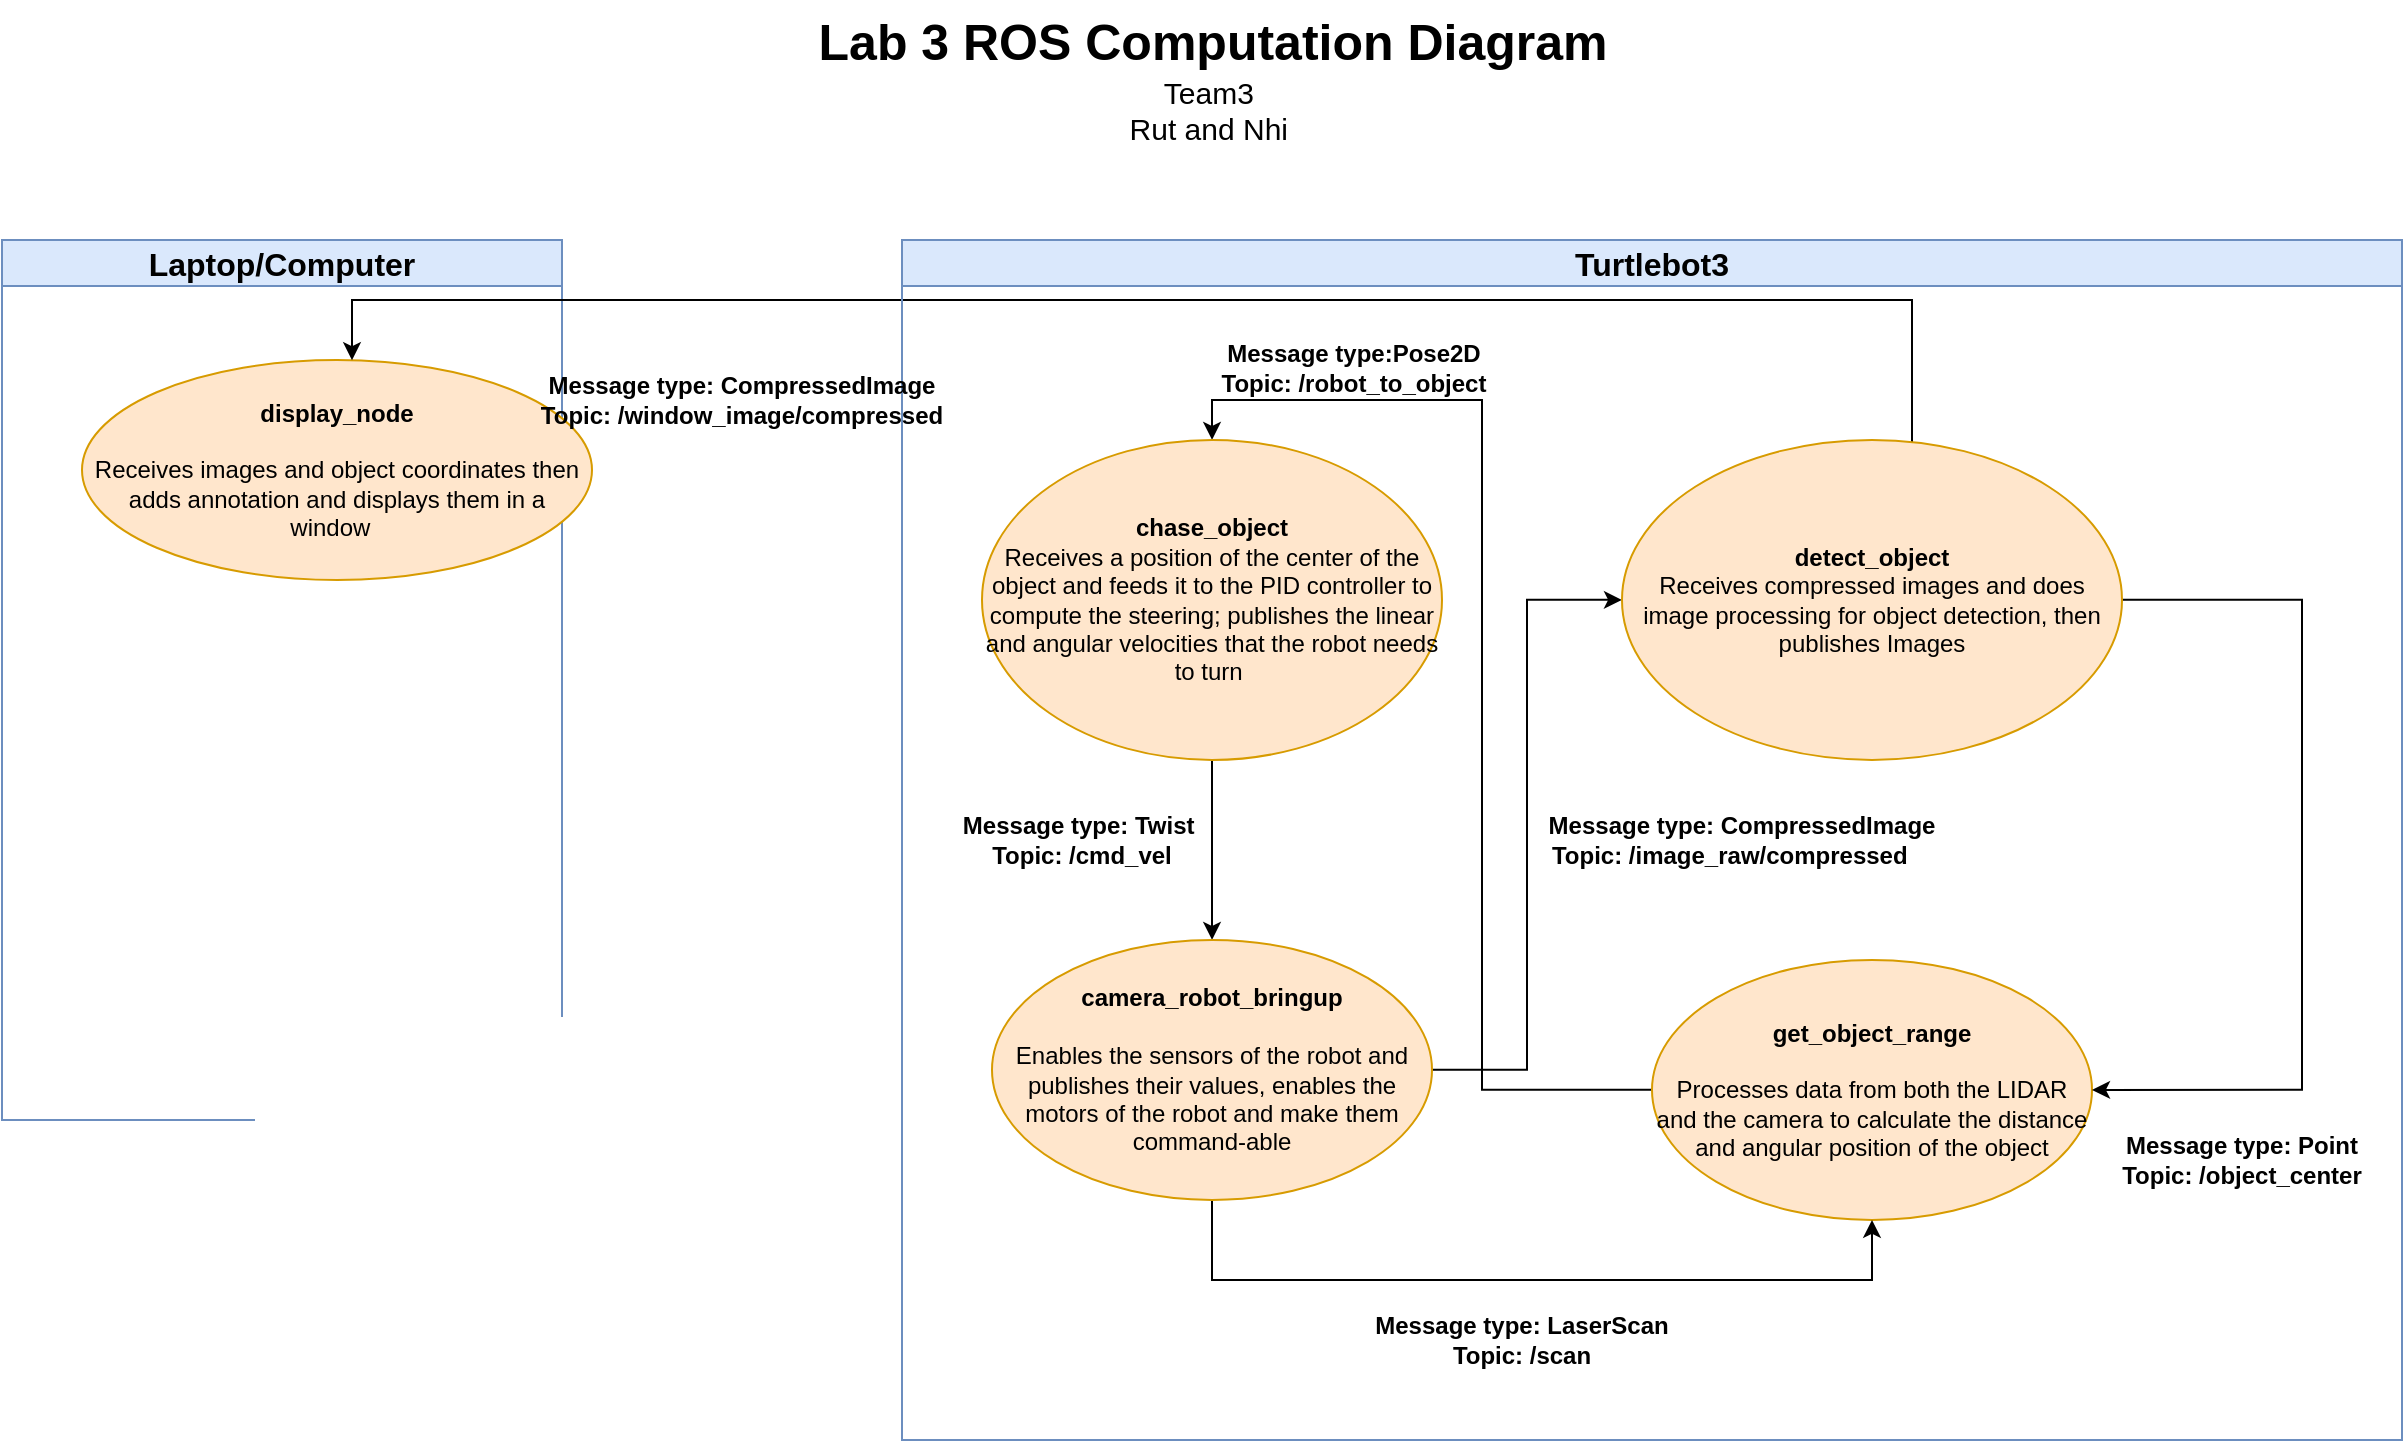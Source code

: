 <mxfile version="24.7.16">
  <diagram name="Page-1" id="jFXPxsinCvkzF3TZ9HeM">
    <mxGraphModel dx="2537" dy="847" grid="1" gridSize="10" guides="1" tooltips="1" connect="1" arrows="1" fold="1" page="1" pageScale="1" pageWidth="850" pageHeight="1100" math="0" shadow="0">
      <root>
        <mxCell id="0" />
        <mxCell id="1" parent="0" />
        <mxCell id="lOsoRfdgfjEW7fB-648a-1" value="Laptop/Computer" style="swimlane;whiteSpace=wrap;html=1;fillColor=#dae8fc;strokeColor=#6c8ebf;fontSize=16;" parent="1" vertex="1">
          <mxGeometry x="-280" y="160" width="280" height="440" as="geometry" />
        </mxCell>
        <mxCell id="lOsoRfdgfjEW7fB-648a-2" value="&lt;div&gt;&lt;b&gt;display_node&lt;/b&gt;&lt;/div&gt;&lt;div&gt;&lt;b&gt;&lt;br&gt;&lt;/b&gt;&lt;/div&gt;&lt;div&gt;Receives images and object coordinates then adds annotation and displays them in a window&amp;nbsp;&amp;nbsp;&lt;/div&gt;" style="ellipse;whiteSpace=wrap;html=1;fillColor=#ffe6cc;strokeColor=#d79b00;" parent="lOsoRfdgfjEW7fB-648a-1" vertex="1">
          <mxGeometry x="40" y="60" width="255" height="110" as="geometry" />
        </mxCell>
        <mxCell id="lOsoRfdgfjEW7fB-648a-13" style="edgeStyle=orthogonalEdgeStyle;rounded=0;orthogonalLoop=1;jettySize=auto;html=1;" parent="1" source="lOsoRfdgfjEW7fB-648a-9" target="lOsoRfdgfjEW7fB-648a-2" edge="1">
          <mxGeometry relative="1" as="geometry">
            <Array as="points">
              <mxPoint x="675" y="190" />
              <mxPoint x="-105" y="190" />
            </Array>
          </mxGeometry>
        </mxCell>
        <mxCell id="lOsoRfdgfjEW7fB-648a-14" value="Turtlebot3" style="swimlane;whiteSpace=wrap;html=1;fillColor=#dae8fc;strokeColor=#6c8ebf;fontSize=16;" parent="1" vertex="1">
          <mxGeometry x="170" y="160" width="750" height="600" as="geometry" />
        </mxCell>
        <mxCell id="FswiAyByx9NlZA37DIq2-16" style="edgeStyle=orthogonalEdgeStyle;rounded=0;orthogonalLoop=1;jettySize=auto;html=1;entryX=0.5;entryY=0;entryDx=0;entryDy=0;" edge="1" parent="lOsoRfdgfjEW7fB-648a-14" source="lOsoRfdgfjEW7fB-648a-32" target="lOsoRfdgfjEW7fB-648a-5">
          <mxGeometry relative="1" as="geometry">
            <Array as="points">
              <mxPoint x="290" y="424.94" />
              <mxPoint x="290" y="79.94" />
              <mxPoint x="155" y="79.94" />
            </Array>
          </mxGeometry>
        </mxCell>
        <mxCell id="lOsoRfdgfjEW7fB-648a-32" value="&lt;div&gt;&lt;b&gt;get_object_range&lt;/b&gt;&lt;br&gt;&lt;/div&gt;&lt;div&gt;&lt;b&gt;&lt;br&gt;&lt;/b&gt;&lt;/div&gt;&lt;div&gt; Processes data from both the LIDAR and the camera to calculate the distance and angular position of the object&lt;/div&gt;" style="ellipse;whiteSpace=wrap;html=1;fillColor=#ffe6cc;strokeColor=#d79b00;" parent="lOsoRfdgfjEW7fB-648a-14" vertex="1">
          <mxGeometry x="375" y="359.94" width="220" height="130" as="geometry" />
        </mxCell>
        <mxCell id="FswiAyByx9NlZA37DIq2-4" style="edgeStyle=orthogonalEdgeStyle;rounded=0;orthogonalLoop=1;jettySize=auto;html=1;entryX=1;entryY=0.5;entryDx=0;entryDy=0;" edge="1" parent="lOsoRfdgfjEW7fB-648a-14" source="lOsoRfdgfjEW7fB-648a-9" target="lOsoRfdgfjEW7fB-648a-32">
          <mxGeometry relative="1" as="geometry">
            <Array as="points">
              <mxPoint x="700" y="179.94" />
              <mxPoint x="700" y="424.94" />
            </Array>
          </mxGeometry>
        </mxCell>
        <mxCell id="FswiAyByx9NlZA37DIq2-5" value="Message type: Point&lt;div style=&quot;font-size: 12px;&quot;&gt;Topic: /object_center&lt;/div&gt;" style="text;html=1;align=center;verticalAlign=middle;whiteSpace=wrap;rounded=0;fontStyle=1;fontSize=12;" vertex="1" parent="lOsoRfdgfjEW7fB-648a-14">
          <mxGeometry x="590" y="429.94" width="160" height="60" as="geometry" />
        </mxCell>
        <mxCell id="FswiAyByx9NlZA37DIq2-11" style="edgeStyle=orthogonalEdgeStyle;rounded=0;orthogonalLoop=1;jettySize=auto;html=1;entryX=0.5;entryY=0;entryDx=0;entryDy=0;" edge="1" parent="lOsoRfdgfjEW7fB-648a-14" source="lOsoRfdgfjEW7fB-648a-5" target="lOsoRfdgfjEW7fB-648a-7">
          <mxGeometry relative="1" as="geometry" />
        </mxCell>
        <mxCell id="lOsoRfdgfjEW7fB-648a-5" value="&lt;div&gt;&lt;b&gt;chase_object&lt;/b&gt;&lt;/div&gt;&lt;div&gt;Receives a position of the center of the object and feeds it to the PID controller to compute the steering; publishes the linear and angular velocities that the robot needs to turn&lt;span style=&quot;background-color: initial;&quot;&gt;&amp;nbsp;&lt;/span&gt;&lt;/div&gt;" style="ellipse;whiteSpace=wrap;html=1;fillColor=#ffe6cc;strokeColor=#d79b00;" parent="lOsoRfdgfjEW7fB-648a-14" vertex="1">
          <mxGeometry x="40" y="99.94" width="230" height="160" as="geometry" />
        </mxCell>
        <mxCell id="FswiAyByx9NlZA37DIq2-12" style="edgeStyle=orthogonalEdgeStyle;rounded=0;orthogonalLoop=1;jettySize=auto;html=1;entryX=0;entryY=0.5;entryDx=0;entryDy=0;" edge="1" parent="lOsoRfdgfjEW7fB-648a-14" source="lOsoRfdgfjEW7fB-648a-7" target="lOsoRfdgfjEW7fB-648a-9">
          <mxGeometry relative="1" as="geometry" />
        </mxCell>
        <mxCell id="FswiAyByx9NlZA37DIq2-13" style="edgeStyle=orthogonalEdgeStyle;rounded=0;orthogonalLoop=1;jettySize=auto;html=1;entryX=0.5;entryY=1;entryDx=0;entryDy=0;" edge="1" parent="lOsoRfdgfjEW7fB-648a-14" source="lOsoRfdgfjEW7fB-648a-7" target="lOsoRfdgfjEW7fB-648a-32">
          <mxGeometry relative="1" as="geometry">
            <Array as="points">
              <mxPoint x="155" y="519.94" />
              <mxPoint x="485" y="519.94" />
            </Array>
          </mxGeometry>
        </mxCell>
        <mxCell id="lOsoRfdgfjEW7fB-648a-7" value="&lt;b&gt;camera_robot_bringup&lt;/b&gt;&lt;div&gt;&lt;br&gt;&lt;/div&gt;&lt;div&gt;Enables the sensors of the robot and publishes their values, enables the motors of the robot and make them command-able&lt;/div&gt;" style="ellipse;whiteSpace=wrap;html=1;fillColor=#ffe6cc;strokeColor=#d79b00;" parent="lOsoRfdgfjEW7fB-648a-14" vertex="1">
          <mxGeometry x="45" y="349.94" width="220" height="130" as="geometry" />
        </mxCell>
        <mxCell id="lOsoRfdgfjEW7fB-648a-9" value="&lt;div&gt;&lt;b&gt;detect_object&lt;/b&gt;&lt;/div&gt;&lt;div&gt;&lt;div&gt;Receives compressed images and does image processing for object detection, then publishes Images&lt;/div&gt;&lt;/div&gt;" style="ellipse;whiteSpace=wrap;html=1;fillColor=#ffe6cc;strokeColor=#d79b00;" parent="lOsoRfdgfjEW7fB-648a-14" vertex="1">
          <mxGeometry x="360" y="99.94" width="250" height="160" as="geometry" />
        </mxCell>
        <mxCell id="lOsoRfdgfjEW7fB-648a-10" value="&lt;font style=&quot;font-size: 12px;&quot;&gt;Message type: CompressedImage&lt;/font&gt;&lt;div style=&quot;font-size: 12px;&quot;&gt;&lt;font style=&quot;font-size: 12px;&quot;&gt;Topic: /image_raw/compressed &lt;span style=&quot;white-space: pre;&quot;&gt;&#x9;&lt;/span&gt;&amp;nbsp;&lt;/font&gt;&lt;/div&gt;" style="text;html=1;align=center;verticalAlign=middle;whiteSpace=wrap;rounded=0;fontStyle=1;fontSize=11;spacing=-8;" parent="lOsoRfdgfjEW7fB-648a-14" vertex="1">
          <mxGeometry x="300" y="269.94" width="240" height="60" as="geometry" />
        </mxCell>
        <mxCell id="lOsoRfdgfjEW7fB-648a-33" value="&lt;font style=&quot;font-size: 12px;&quot;&gt;Message type: LaserScan&lt;/font&gt;&lt;div style=&quot;font-size: 12px;&quot;&gt;&lt;font style=&quot;font-size: 12px;&quot;&gt;Topic: /scan&lt;/font&gt;&lt;/div&gt;" style="text;html=1;align=center;verticalAlign=middle;whiteSpace=wrap;rounded=0;fontStyle=1;fontSize=11;spacing=-8;" parent="lOsoRfdgfjEW7fB-648a-14" vertex="1">
          <mxGeometry x="190" y="519.94" width="240" height="60" as="geometry" />
        </mxCell>
        <mxCell id="FswiAyByx9NlZA37DIq2-15" value="Message type: Twist&amp;nbsp;&lt;div style=&quot;font-size: 12px;&quot;&gt;&lt;span style=&quot;background-color: initial; font-size: 12px;&quot;&gt;Topic: /cmd_vel&lt;/span&gt;&lt;br style=&quot;font-size: 12px;&quot;&gt;&lt;/div&gt;" style="text;html=1;align=center;verticalAlign=middle;whiteSpace=wrap;rounded=0;fontStyle=1;fontSize=12;" vertex="1" parent="lOsoRfdgfjEW7fB-648a-14">
          <mxGeometry x="10" y="269.94" width="160" height="60" as="geometry" />
        </mxCell>
        <mxCell id="lOsoRfdgfjEW7fB-648a-12" value="Message type:Pose2D&lt;div style=&quot;font-size: 12px;&quot;&gt;&lt;span style=&quot;background-color: initial; font-size: 12px;&quot;&gt;Topic: /robot_to_object&lt;/span&gt;&lt;br style=&quot;font-size: 12px;&quot;&gt;&lt;/div&gt;" style="text;html=1;align=center;verticalAlign=middle;whiteSpace=wrap;rounded=0;fontStyle=1;fontSize=12;" parent="lOsoRfdgfjEW7fB-648a-14" vertex="1">
          <mxGeometry x="146" y="33.94" width="160" height="60" as="geometry" />
        </mxCell>
        <mxCell id="lOsoRfdgfjEW7fB-648a-25" value="Lab 3 ROS Computation Diagram" style="text;html=1;align=center;verticalAlign=middle;resizable=0;points=[];autosize=1;strokeColor=none;fillColor=none;fontStyle=1;fontSize=25;" parent="1" vertex="1">
          <mxGeometry x="125" y="40" width="400" height="40" as="geometry" />
        </mxCell>
        <mxCell id="lOsoRfdgfjEW7fB-648a-26" value="Team3&amp;nbsp;&lt;div style=&quot;font-size: 15px;&quot;&gt;Rut and Nhi&lt;span style=&quot;background-color: initial; font-size: 15px;&quot;&gt;&amp;nbsp;&lt;/span&gt;&lt;/div&gt;" style="text;html=1;align=center;verticalAlign=middle;whiteSpace=wrap;rounded=0;fontSize=15;" parent="1" vertex="1">
          <mxGeometry x="232.5" y="80" width="185" height="30" as="geometry" />
        </mxCell>
        <mxCell id="lOsoRfdgfjEW7fB-648a-27" value="&lt;font style=&quot;font-size: 12px;&quot;&gt;Message type: CompressedImage&lt;/font&gt;&lt;div style=&quot;font-size: 12px;&quot;&gt;&lt;font style=&quot;font-size: 12px;&quot;&gt;Topic: /window_image/compressed&lt;/font&gt;&lt;/div&gt;" style="text;html=1;align=center;verticalAlign=middle;whiteSpace=wrap;rounded=0;fontStyle=1;fontSize=12;spacing=-8;" parent="1" vertex="1">
          <mxGeometry x="-30" y="210" width="240" height="60" as="geometry" />
        </mxCell>
      </root>
    </mxGraphModel>
  </diagram>
</mxfile>
